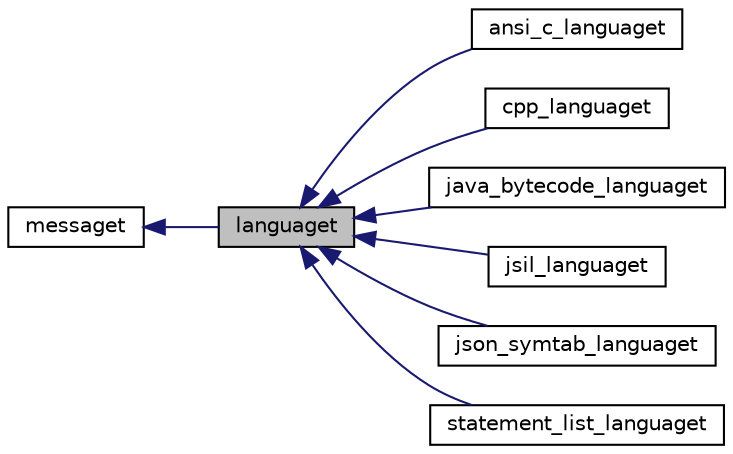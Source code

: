 digraph "languaget"
{
 // LATEX_PDF_SIZE
  bgcolor="transparent";
  edge [fontname="Helvetica",fontsize="10",labelfontname="Helvetica",labelfontsize="10"];
  node [fontname="Helvetica",fontsize="10",shape=record];
  rankdir="LR";
  Node1 [label="languaget",height=0.2,width=0.4,color="black", fillcolor="grey75", style="filled", fontcolor="black",tooltip=" "];
  Node2 -> Node1 [dir="back",color="midnightblue",fontsize="10",style="solid",fontname="Helvetica"];
  Node2 [label="messaget",height=0.2,width=0.4,color="black",URL="$classmessaget.html",tooltip="Class that provides messages with a built-in verbosity 'level'."];
  Node1 -> Node3 [dir="back",color="midnightblue",fontsize="10",style="solid",fontname="Helvetica"];
  Node3 [label="ansi_c_languaget",height=0.2,width=0.4,color="black",URL="$classansi__c__languaget.html",tooltip=" "];
  Node1 -> Node4 [dir="back",color="midnightblue",fontsize="10",style="solid",fontname="Helvetica"];
  Node4 [label="cpp_languaget",height=0.2,width=0.4,color="black",URL="$classcpp__languaget.html",tooltip=" "];
  Node1 -> Node5 [dir="back",color="midnightblue",fontsize="10",style="solid",fontname="Helvetica"];
  Node5 [label="java_bytecode_languaget",height=0.2,width=0.4,color="black",URL="$classjava__bytecode__languaget.html",tooltip=" "];
  Node1 -> Node6 [dir="back",color="midnightblue",fontsize="10",style="solid",fontname="Helvetica"];
  Node6 [label="jsil_languaget",height=0.2,width=0.4,color="black",URL="$classjsil__languaget.html",tooltip=" "];
  Node1 -> Node7 [dir="back",color="midnightblue",fontsize="10",style="solid",fontname="Helvetica"];
  Node7 [label="json_symtab_languaget",height=0.2,width=0.4,color="black",URL="$classjson__symtab__languaget.html",tooltip=" "];
  Node1 -> Node8 [dir="back",color="midnightblue",fontsize="10",style="solid",fontname="Helvetica"];
  Node8 [label="statement_list_languaget",height=0.2,width=0.4,color="black",URL="$classstatement__list__languaget.html",tooltip="Implements the language interface for the Statement List language."];
}
